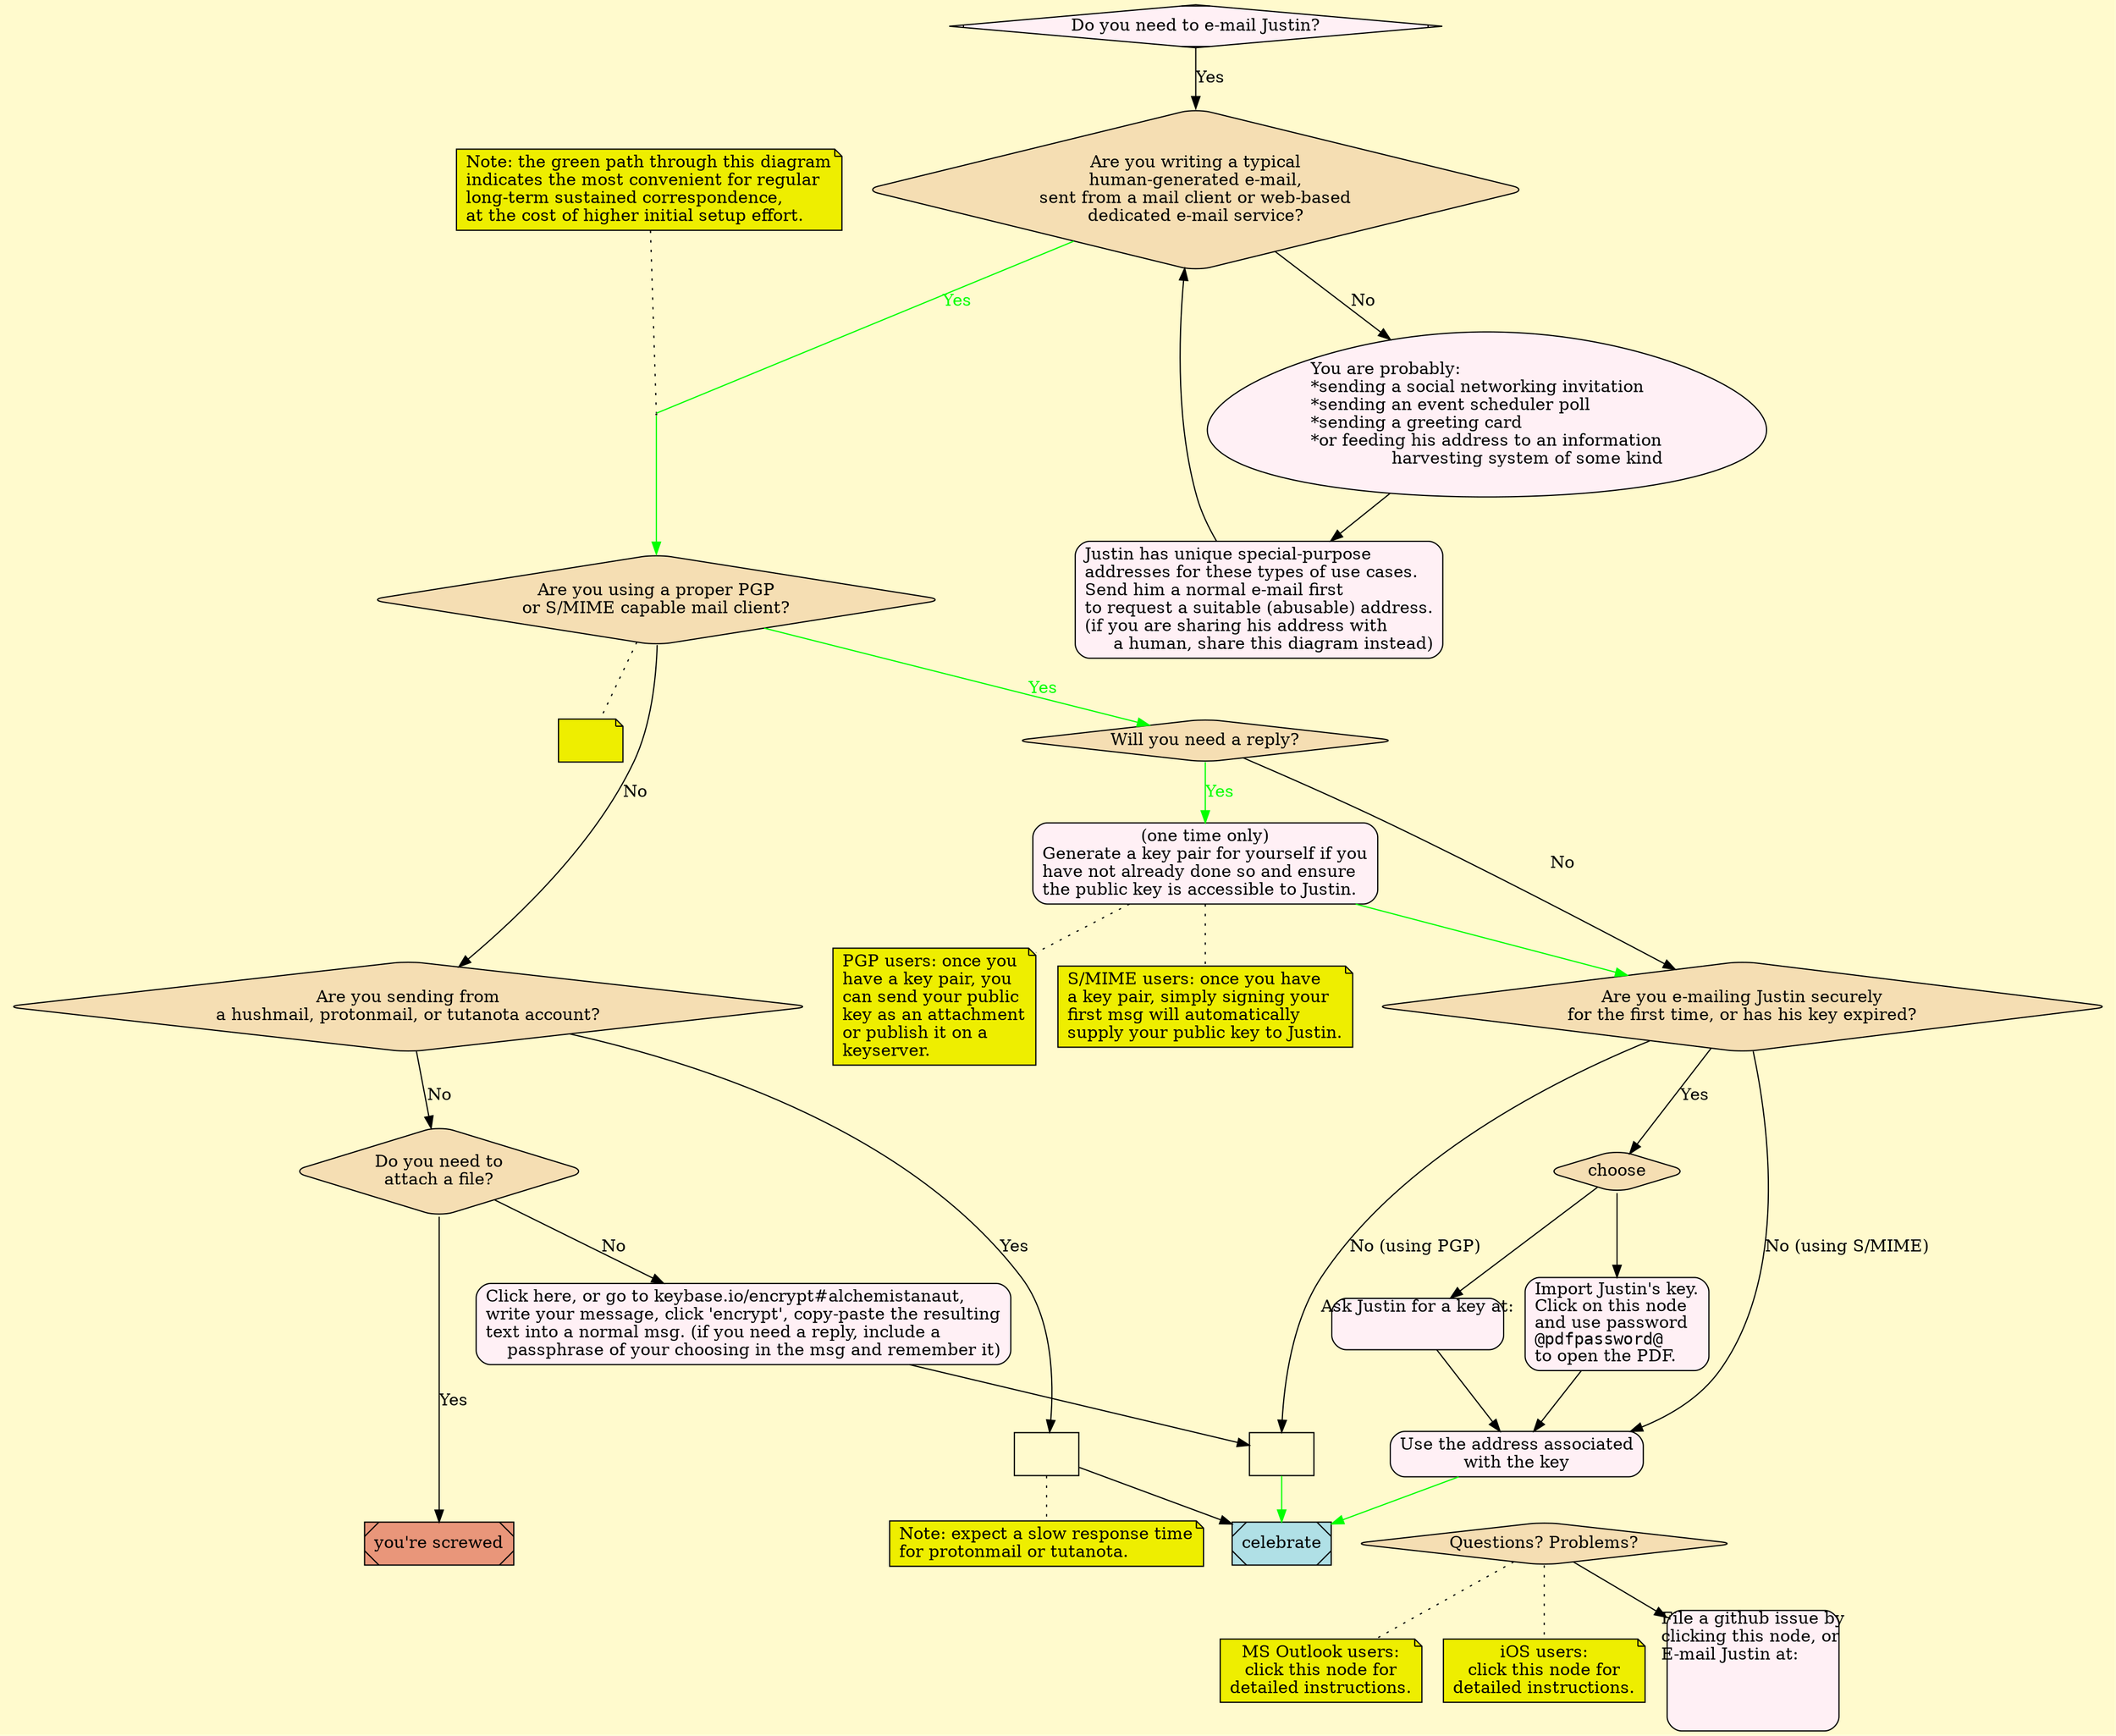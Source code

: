 /* -*- mode: graphviz-dot; -*-

Copyright 2017 Justin Gombos

Licensed under the Apache License, Version 2.0 (the "License");
you may not use this file except in compliance with the License.
You may obtain a copy of the License at

    http://www.apache.org/licenses/LICENSE-2.0

Unless required by applicable law or agreed to in writing, software
distributed under the License is distributed on an "AS IS" BASIS,
WITHOUT WARRANTIES OR CONDITIONS OF ANY KIND, either express or implied.
See the License for the specific language governing permissions and
limitations under the License.
*/

digraph <How to E-mail Justin> {
        //label="How to e-mail Justin";
        //labelloc=t;
        bgcolor=lemonchiffon1;
        imagepath=".:./work/:../work/"; //this is broken in graphviz version 2.38.0

        node [shape=point, width=.01, height=.01, label="", invisible=true];

        green_anchor;

        node [shape=box, width=.75, height=.5, fixedsize=false, style="", invisible=false];

        crypto_ea;
        web_ea;

        node [shape=note, style="filled", fillcolor=yellow2];

        greennote;
        webnote;
        muanote;
        //eakeyreqnote;
        pgpnote;
        smimenote;
        //confignote;
        setup_outlook_note;
        setup_mailapp_note;
        
        node [shape=diamond, style="rounded,filled", fillcolor=wheat];

        directsend_br;
        crypto_mua_br;
        //ea_forced_br;
        attachment_br;
        problem_br;
        firsttime_br;
        webmail_br;
        reply_br;
        keyimportchoice_br;

        node [shape=box, fillcolor="lavenderblush"];

        start [shape=Mdiamond,
               label=<Do you need to e-mail Justin?>,
               tooltip="Keep calm, carry on.."];

        start -> directsend_br [label="Yes"];

        directsend_br [label=<Are you writing a typical<br/>
human-generated e-mail,<br/>
sent from a mail client or web-based<br/>
dedicated e-mail service?>,
                       tooltip="hopefully yes"];

        directsend_br -> sharing      [label="No"];
        directsend_br -> green_anchor [label="Yes", color=green, fontcolor=green, arrowhead=none];

        sharing [shape=egg,
                 nojustify=false, labeljust=l, label="You are probably:\l*sending a social networking invitation\l*sending an event scheduler poll\l*sending a greeting card\l*or feeding his address to an information\l harvesting system of some kind\r",
                 tooltip="Sharing?  yikes!"];

        sharing -> sharing_act;

        green_anchor [shape=point, width=.01, height=.01, label="", invisible=true];//[style=invis]?

        green_anchor -> crypto_mua_br [color=green, fontcolor=green];

        greennote [label="Note: the green path through this diagram\lindicates the most convenient for regular\llong-term sustained correspondence,\lat the cost of higher initial setup effort.\l",
                   tooltip="The quickest one-off msg approach is to use keybase, but you won't have a readable saved copy of what you sent."];

        greennote -> green_anchor [arrowhead=none, style=dotted];

        sharing_act [labeljust=l, label="Justin has unique special-purpose\laddresses for these types of use cases.\lSend him a normal e-mail first\lto request a suitable (abusable) address.\l(if you are sharing his address with\la human, share this diagram instead)\r",
                     tooltip="Exceptionally, if it's a key-signing party then simply follow the path of a normal e-mail."];

        sharing_act -> directsend_br;

        crypto_mua_br [label=<Are you using a proper PGP<br/>or S&#47;MIME capable mail client?>,
                       tooltip="Ideally yes; mail clients are more secure than webmail and more convenient for both parties."];
        crypto_mua_br -> reply_br   [label="Yes", color=green, fontcolor=green];
        crypto_mua_br -> webmail_br [label="No"];
        crypto_mua_br -> muanote    [arrowhead=none, style=dotted];

        reply_br [label="Will you need a reply?", tooltip="If you'll need a reply, then Justin will need your key so he can reply securely."];
        reply_br -> firsttime_br [label="No"];
        reply_br -> gen_key [label="Yes", color=green, fontcolor=green];

        webmail_br [label=<Are you sending from<br/>a hushmail, protonmail, or tutanota account?>,
                    tooltip="These webmail services are relatively safe compared to other webmail services, but still 2nd to using a proper mail client"];
        webmail_br -> web_ea        [label="Yes"];
        webmail_br -> attachment_br [label="No"];

        /*
        muanote [label=<<u>answer hints</u><br/>
                 Claws Mail =&gt; yes (both)<br align="left"/>
                 Evolution =&gt; yes (both)<br align="left"/>
                 GNUS =&gt; yes (both) https://www.emacswiki.org/emacs/GnusSMIME<br align="left"/>
                 iOS mail.app =&gt; yes (S&#x2F;MIME)<br align="left"/>
                 K-9 Mail =&gt; yes (PGP)<br align="left"/>
                 mutt =&gt; yes (both)<br align="left"/>
                 MS Outlook =&gt; yes (S&#x2F;MIME, but MUA is far from "proper")<br align="left"/>
                 SMile =&gt; yes (both)<br align="left"/>
                 Thunderbird =&gt; yes (S&#x2F;MIME) http://kb.mozillazine.org/Installing_an_SMIME_certificate<br align="left"/>
                 TB+Enigmail =&gt; yes (both)<br align="left"/>
                 webmail =&gt; no<br align="left"/>
                 others=&gt; see https://en.wikipedia.org/wiki/Comparison_of_e-mail_clients#General_features<br align="left"/>>];
        */
        /*
        muanote [label=<<u>answer hints</u><br/>
                 <table>
                 <tr><td>Claws Mail</td><td>yes (both)</td></tr>
                 <tr><td>Evolution</td><td>yes (both)</td></tr>
                 <tr><td>GNUS</td><td>yes (both) https://www.emacswiki.org/emacs/GnusSMIME</td></tr>
                 <tr><td>iOS mail.app</td><td>yes (S&#x2F;MIME)</td></tr>
                 <tr><td>K-9 Mail</td><td>yes (PGP)</td></tr>
                 <tr><td>mutt</td><td>yes (both)</td></tr>
                 <tr><td>MS Outlook</td><td>yes (S&#x2F;MIME, but MUA is far from "proper")</td></tr>
                 <tr><td>SMile</td><td>yes (both)</td></tr>
                 <tr><td>Thunderbird</td><td>yes (S&#x2F;MIME) http://kb.mozillazine.org/Installing_an_SMIME_certificate</td></tr>
                 <tr><td>TB+Enigmail</td><td>yes (both)</td></tr>
                 <tr><td>webmail</td><td>no</td></tr>
                 <tr><td>other</td><td>see https://en.wikipedia.org/wiki/Comparison_of_e-mail_clients#General_features</td></tr>
                 </table>>];
        */

        //muanote [shape=Mrecord, fillcolor=yellow2, rankdir="TB", label="{{Claws Mail\l | = | yes both\l} | {Evolution\l | = | yes both\l}}"];

        muanote [URL=<https://en.wikipedia.org/wiki/Comparison_of_e-mail_clients#General_features>,
                 tooltip="Clicking this node goes to a wiki showing a table of MUAs with columns indicating S/MIME and PGP support",
                 label="", image="node_muas.png"];

        firsttime_br [label=<Are you e-mailing Justin securely<br/>for the first time, or has his key expired?>, tooltip="You'll need to have Justin's key before sending him a message.  Once you have it, it's good until it expires (few years generally)."];
        //firsttime_br -> ea_forced_br [label="Yes (using PGP)"];
        //firsttime_br -> acquire_smimekey [label="Yes (using S/MIME)"];
        firsttime_br -> keyimportchoice_br [label="Yes", tooltip="(using S/MIME or PGP)"];
        //firsttime_br -> pdf_acquire_key    [label="Yes", tooltip="(using S/MIME or PGP)"];
        firsttime_br -> crypto_ea          [label="No (using PGP)"];
        firsttime_br -> ea_forced_ea_short [label="No (using S/MIME)"];

        keyimportchoice_br [label="choose", tooltip="You can instantly get Justin's key from the PDF container.  Or you can e-mail him and wait.  Whatever you find more convenient."];
        keyimportchoice_br -> pdf_acquire_key;
        keyimportchoice_br -> acquire_by_email;

        gen_key [labeljust=l, label="(one time only)\nGenerate a key pair for yourself if you\lhave not already done so and ensure\lthe public key is accessible to Justin.\l",
                 tooltip="You may have done this when first configuring your mail client, although it's not often part of the installation wizards (you most likely would have had to initiate the process)."];
        gen_key -> firsttime_br [color=green, fontcolor=green];
        gen_key -> smimenote [arrowhead=none, style=dotted];
        gen_key -> pgpnote [arrowhead=none, style=dotted];

        smimenote [label="S/MIME users: once you have\la key pair, simply signing your\lfirst msg will automatically\lsupply your public key to Justin.\l"
                   tooltip="S/MIME key generation is a little more tedious, although it's easy to send your public key."];

        pgpnote [label="PGP users: once you\lhave a key pair, you\lcan send your public\lkey as an attachment\lor publish it on a\lkeyserver.\l"
                 tooltip="PGP key generation is a simple process."];

        web_ea [label="", image="node_webmail_addresses.png", tooltip="The hushmail address us useable until Dec.31, 2018.  The script font in this node is to mitigate OCR-capable bot-executed address harvesting (to some extent)."];
        web_ea -> webnote [arrowhead=none, style=dotted];
        /*web_ea:other -> crypto_mua_br;
        web_ea:hm -> celebrate;
        web_ea:pm -> celebrate;*/
        web_ea -> celebrate;

        attachment_br [label=<Do you need to<br/>attach a file?>, tooltip="If yes, you won't like the next node."];
        attachment_br -> keybase [label="No"];
        attachment_br -> screwed [label="Yes", tooltip="find a different path"];

        webnote [label="Note: expect a slow response time\lfor protonmail or tutanota.\l",
                 tooltip="All gombos.info accounts are checked daily.  The other two require Justin to do a manual web login.  Protonmail have daily notifications, so Justin's response time is ~2 days.  Tutanota does not, it could take ~2-3 weeks before a msg is spotted."];

        celebrate [style="diagonals,filled", fillcolor="powderblue", label="\N", tooltip="yay!"];

        keybase [URL="https://keybase.io/encrypt#alchemistanaut",
                 label="Click here, or go to keybase.io/encrypt#alchemistanaut,\lwrite your message, click 'encrypt', copy-paste the resulting\ltext into a normal msg. (if you need a reply, include a\lpassphrase of your choosing in the msg and remember it)\r",
                 tooltip="This is quite simple, and you can use your usual mail client or webmail service without any changes.  If you want a reply, Justin will likely respond with a PDF that can be opened using whatever password you supply.  Limitation: there is no way to send Justin a file attachment using this keybase mechanism."];
        keybase -> crypto_ea;

        screwed [style="diagonals,filled", fillcolor="darksalmon", label=<you're screwed>,
                 tooltip="You might want to find a different path through the graph."];

        /* needless complexity
        ea_forced_br [label=<Does your mail client<br/>force the recipient to match<br/>the address on the key?>];
        //ea_forced_br -> acquire_by_email [label="Yes"];
        ea_forced_br -> pdf_acquire_key [label="Yes"];
        ea_forced_br -> acquire_pgpkey   [label="No"];
        ea_forced_br -> eakeyreqnote     [arrowhead=none, style=dotted];
        */

        /* kuix.de has CA issues and e-mail issues
        acquire_smimekey [URL="https://kuix.de/smime-keyserver",
                          label="import his latest public key\lfrom kuix.de/smime-keyserver\l(the e-mail address\lfor query is below)\r"];
        acquire_smimekey -> ea_forced_ea_short;
        acquire_smimekey -> crypto_ea [arrowhead=halfopen, style=dashed, color=magenta, fontcolor=magenta, label="lookup query string"];
        acquire_smimekey -> acquire_by_email [style=dotted, color=brown, fontcolor=brown, labelfloat=false, label="or alternatively"];
        */
        
        // Gnu make will replace @pdfurl@ and @pdfpassword@ with the proper text
        pdf_acquire_key [URL="@pdfurl@/pubkeys_aes.pdf",
                         tooltip="Clicking this will open a PDF container holding keys to choose from.  Warning: if using an old browser, you may have to download the PDF and view in an external viewer.",
                         label=<Import Justin's key.<br align="left"/>Click on this node<br align="left"/>and use password<br align="left"/><font face="courier">@pdfpassword@</font><br align="left"/>to open the PDF.<br align="left"/>>];
        pdf_acquire_key -> ea_forced_ea_short;
        //pdf_acquire_key -> acquire_by_email [style=dotted, color=brown, fontcolor=brown, labelfloat=false, label="or alternatively"];

        ea_forced_ea_short [label="Use the address associated\lwith the key", tooltip="If you don't know the address associated to the key, it will generally be the address from which Justin sent you the key.  If you took the key from the PDF file, then it's evident from that file.  PGP users: if you imported Justin's key from a PGP key server, then you should look at the table of addresses and select the best one.  But note that you may have to configure your mail client to map key to address because Justin's published PGP keys have a deliberately unusable address."];
        ea_forced_ea_short -> celebrate [color=green, fontcolor=green];

        crypto_ea [label="", image="node_email_addresses.png",
                   tooltip="The different addresses help Justin filter and reduce impact on others if one address is attacked, but there is no difference as far as spam scoring.  The rasterized script font is to mitigate OCR-capable bot-executed address harvesting (to some extent)."];
        crypto_ea -> celebrate [color=green, fontcolor=green];

        acquire_by_email [fixedsize=true, width=2, height=0.6,
                          labelloc=t, labeljust=l, label="Ask Justin for a key at:",
                          imagescale=width, imagepos="bc", image="node_item_suprt_ea.png",
                          tooltip="Be sure to tell Justin whether you need a PGP key or an S/MIME certificate, or tell him your mail client.  E-mailing is probably easier than the self-service PDF option, but obviously it's not instant."];
        acquire_by_email -> ea_forced_ea_short;

                          //acquire_by_email -> ea_forced_ea;
                          //ea_forced_ea [shape=box,
                                          // label="Use the address associated\lwith the key if it is not a dodgy\lspamgourmet.com ('SG') address.\lPublic keyring publications of\lJustin's PGP key have a blackhole'd\lSG address to mitigate bot-harvesting.\lKeys distributed via e-mail have the\lcorrect address.\l"];

                                          //ea_forced_ea -> acquire_by_email [label = "If the PGP key has an SG address"];

                                          /*
        acquire_pgpkey [shape=box,
                        URL=<https://pgp.mit.edu/pks/lookup?op=get&amp;search=0x344324D52DA717EC>,
                        label="import his latest public\lkey from pgp.mit.edu\l"];
        acquire_pgpkey -> config_map;
        //acquire_pgpkey -> acquire_by_email [arrowhead=none, style=dotted, label="or alternatively"];

        config_map [label="Configure your MUA to map\lJustin's key to address.\l"];
        config_map -> crypto_ea;
        config_map -> confignote [arrowhead=none, style=dotted];

        confignote [label=<<u>tips</u><br/>
Gnus =&gt; <font face="Courier">(setq epa-mail-aliases '(("</font><i>&lt;Justin's address&gt;</i><font face="Courier">" . "0x2DA717EC")))</font><br align="left"/>
mutt =&gt; <font face="Courier">crypt-hook  </font><i>&lt;Justin's address&gt;</i><font face="Courier">  0x2DA717EC</font><br align="left"/>
others (<font face="Courier">gpg.conf</font> edit) =&gt; <font face="Courier">group </font><i>&lt;Justin's address&gt;</i><font face="Courier">=0x2DA717EC</font><br align="left"/>>];
        */

        /*
        eakeyreqnote [label=<<u>answer hints</u><br/>
For PGP the general<br align="left"/>
answer is <b>no </b> (certainly<br align="left"/>
the case for Gnus and mutt).<br align="left"/>
S&#47;MIME MUAs: yes<br align="left"/>>];
        */

problem_br [label="Questions? Problems?", tooltip="Secure e-mail can be complicated, but Justin will support you."];
problem_br -> get_support;

problem_br -> setup_mailapp_note [arrowhead=none, style=dotted];
problem_br -> setup_outlook_note [arrowhead=none, style=dotted];

setup_mailapp_note [URL="@pdfurl@/mailapp_smime_setup.pdf",
                    label="iOS users:\nclick this node for\ndetailed instructions."]
setup_outlook_note [URL="@pdfurl@/outlook_smime_setup.pdf",
                    label="MS Outlook users:\nclick this node for\ndetailed instructions."]

get_support [URL=<https://github.com/alchemistanaut/contact/issues>,
             fixedsize=true, width=2, height=1.4,
             labelloc=t, labeljust=l, label="File a github issue by\lclicking this node, or\lE-mail Justin at:\l",
             tooltip="Clicking will bring you to the github issues page, where you can describe your issue.  Note that you'll need a github account to create an issue, and your entry will be publicly viewable.  Alternatively, you can e-mail support questions to the address herein, in the clear if needed.",
             imagescale=width, imagepos="bc", image="node_item_suprt_ea.png"];

{ rank=same; celebrate; problem_br; screwed; }
{ rank=same; web_ea; crypto_ea; }
}
